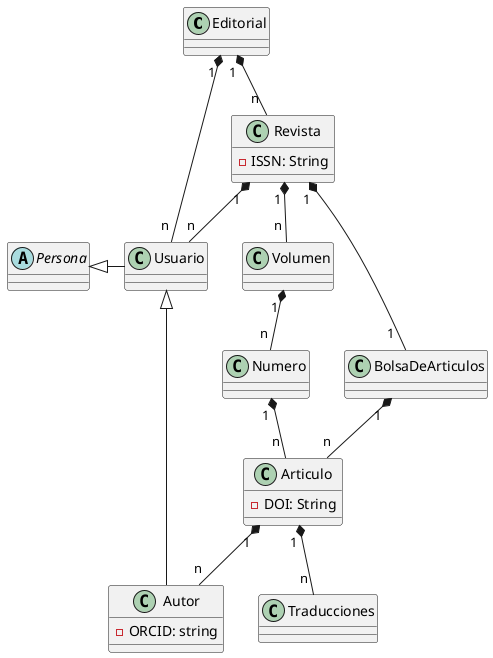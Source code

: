 @startuml modeloDelDominio


class Editorial
class Volumen 
class Numero
class BolsaDeArticulos
abstract class Persona
class Usuario

class Revista {
    -ISSN: String
}
 
class Articulo {
    -DOI: String
}
class Autor extends Usuario {
    -ORCID: string
}



Usuario -l-|> Persona
Revista "1 " *-- "1  " BolsaDeArticulos
BolsaDeArticulos "1 " *-- "n " Articulo
Editorial "1 " *-- "n "  Revista
Revista "1 " *-- "n " Volumen
Volumen "1 " *-- "n " Numero
Numero "1 " *-- "n " Articulo
Articulo "1 " *-- "n " Autor
Revista "1 " *-- "n" Usuario
Articulo "1 " *-- "n " Traducciones

Editorial "1 " *-- "n " Usuario

@enduml